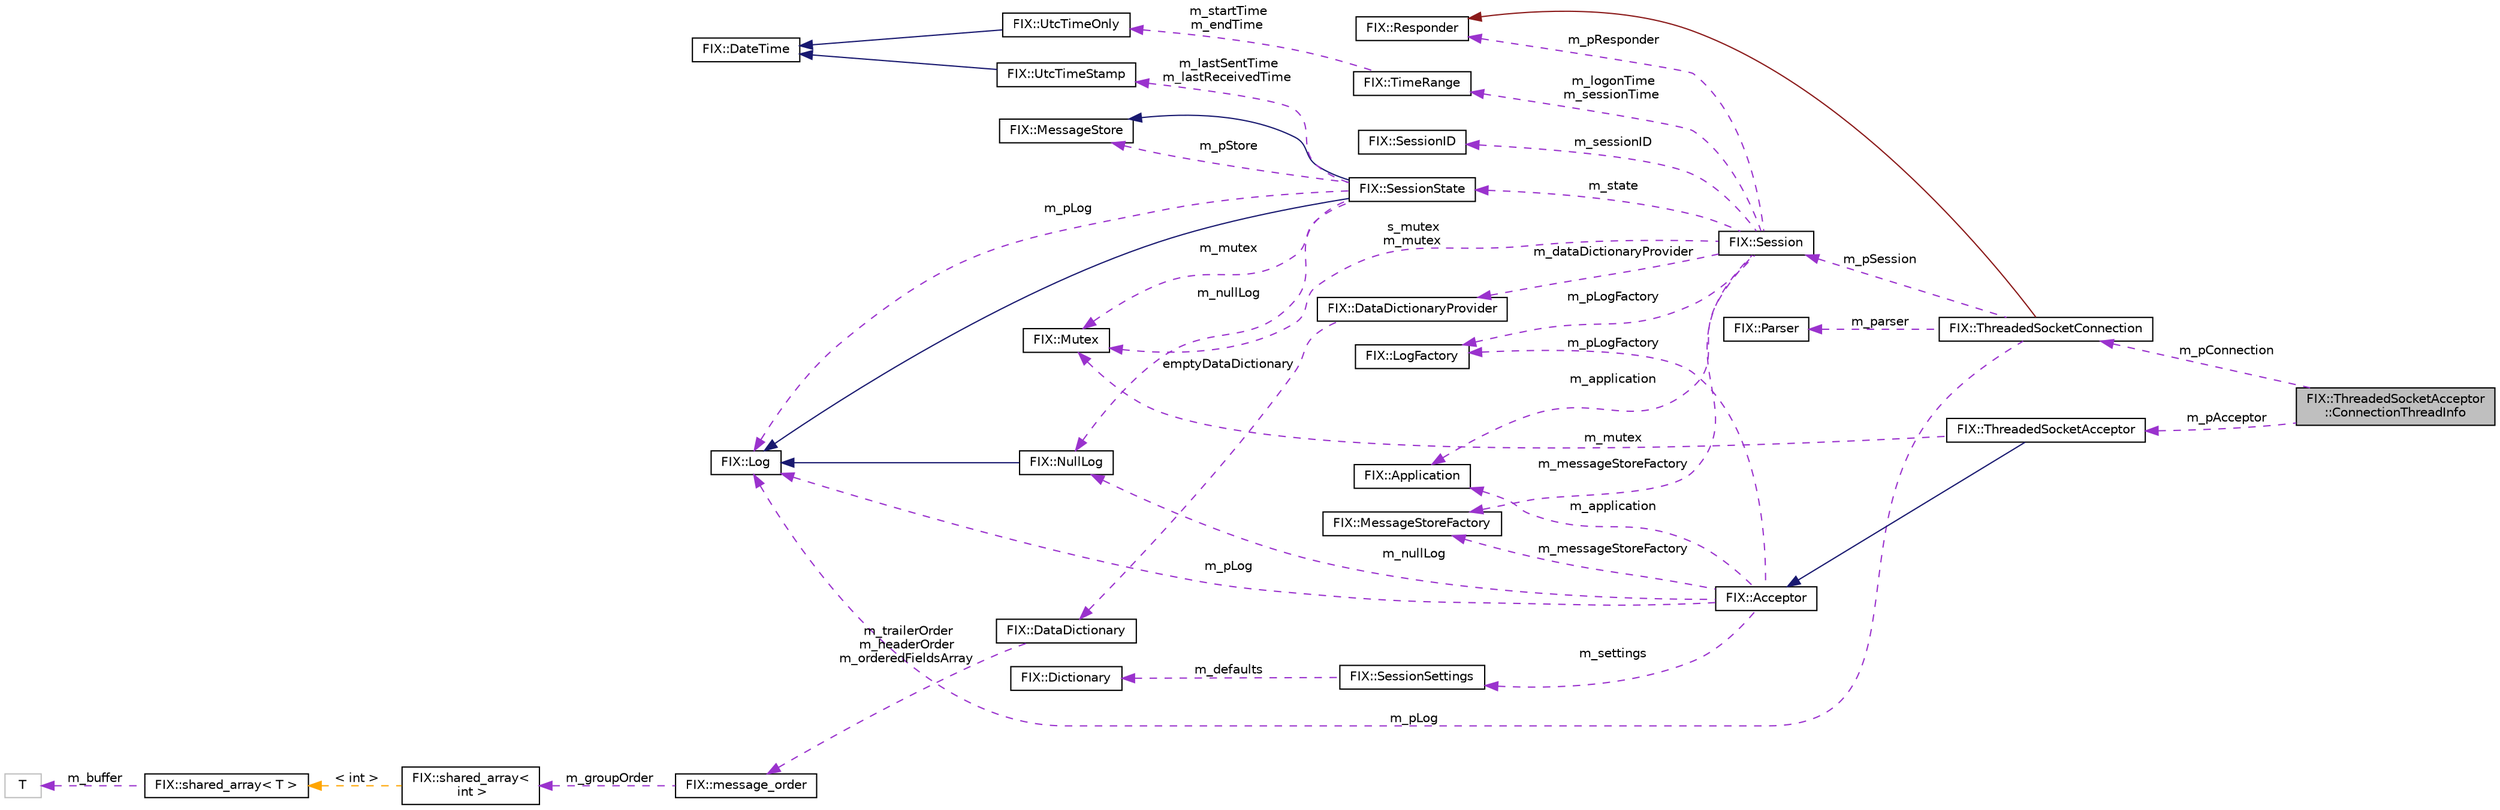 digraph "FIX::ThreadedSocketAcceptor::ConnectionThreadInfo"
{
  edge [fontname="Helvetica",fontsize="10",labelfontname="Helvetica",labelfontsize="10"];
  node [fontname="Helvetica",fontsize="10",shape=record];
  rankdir="LR";
  Node1 [label="FIX::ThreadedSocketAcceptor\l::ConnectionThreadInfo",height=0.2,width=0.4,color="black", fillcolor="grey75", style="filled", fontcolor="black"];
  Node2 -> Node1 [dir="back",color="darkorchid3",fontsize="10",style="dashed",label=" m_pConnection" ,fontname="Helvetica"];
  Node2 [label="FIX::ThreadedSocketConnection",height=0.2,width=0.4,color="black", fillcolor="white", style="filled",URL="$class_f_i_x_1_1_threaded_socket_connection.html",tooltip="Encapsulates a socket file descriptor (multi-threaded). "];
  Node3 -> Node2 [dir="back",color="firebrick4",fontsize="10",style="solid",fontname="Helvetica"];
  Node3 [label="FIX::Responder",height=0.2,width=0.4,color="black", fillcolor="white", style="filled",URL="$class_f_i_x_1_1_responder.html",tooltip="Interface implements sending on and disconnecting a transport. "];
  Node4 -> Node2 [dir="back",color="darkorchid3",fontsize="10",style="dashed",label=" m_pLog" ,fontname="Helvetica"];
  Node4 [label="FIX::Log",height=0.2,width=0.4,color="black", fillcolor="white", style="filled",URL="$class_f_i_x_1_1_log.html",tooltip="This interface must be implemented to log messages and events. "];
  Node5 -> Node2 [dir="back",color="darkorchid3",fontsize="10",style="dashed",label=" m_parser" ,fontname="Helvetica"];
  Node5 [label="FIX::Parser",height=0.2,width=0.4,color="black", fillcolor="white", style="filled",URL="$class_f_i_x_1_1_parser.html",tooltip="Parses FIX messages off an input stream. "];
  Node6 -> Node2 [dir="back",color="darkorchid3",fontsize="10",style="dashed",label=" m_pSession" ,fontname="Helvetica"];
  Node6 [label="FIX::Session",height=0.2,width=0.4,color="black", fillcolor="white", style="filled",URL="$class_f_i_x_1_1_session.html",tooltip="Maintains the state and implements the logic of a FIX session. "];
  Node7 -> Node6 [dir="back",color="darkorchid3",fontsize="10",style="dashed",label=" m_state" ,fontname="Helvetica"];
  Node7 [label="FIX::SessionState",height=0.2,width=0.4,color="black", fillcolor="white", style="filled",URL="$class_f_i_x_1_1_session_state.html",tooltip="Maintains all of state for the Session class. "];
  Node8 -> Node7 [dir="back",color="midnightblue",fontsize="10",style="solid",fontname="Helvetica"];
  Node8 [label="FIX::MessageStore",height=0.2,width=0.4,color="black", fillcolor="white", style="filled",URL="$class_f_i_x_1_1_message_store.html",tooltip="This interface must be implemented to store and retrieve messages and sequence numbers. "];
  Node4 -> Node7 [dir="back",color="midnightblue",fontsize="10",style="solid",fontname="Helvetica"];
  Node4 -> Node7 [dir="back",color="darkorchid3",fontsize="10",style="dashed",label=" m_pLog" ,fontname="Helvetica"];
  Node9 -> Node7 [dir="back",color="darkorchid3",fontsize="10",style="dashed",label=" m_lastSentTime\nm_lastReceivedTime" ,fontname="Helvetica"];
  Node9 [label="FIX::UtcTimeStamp",height=0.2,width=0.4,color="black", fillcolor="white", style="filled",URL="$class_f_i_x_1_1_utc_time_stamp.html",tooltip="Date and Time represented in UTC. "];
  Node10 -> Node9 [dir="back",color="midnightblue",fontsize="10",style="solid",fontname="Helvetica"];
  Node10 [label="FIX::DateTime",height=0.2,width=0.4,color="black", fillcolor="white", style="filled",URL="$struct_f_i_x_1_1_date_time.html"];
  Node8 -> Node7 [dir="back",color="darkorchid3",fontsize="10",style="dashed",label=" m_pStore" ,fontname="Helvetica"];
  Node11 -> Node7 [dir="back",color="darkorchid3",fontsize="10",style="dashed",label=" m_nullLog" ,fontname="Helvetica"];
  Node11 [label="FIX::NullLog",height=0.2,width=0.4,color="black", fillcolor="white", style="filled",URL="$class_f_i_x_1_1_null_log.html",tooltip="Null implementation of Log. "];
  Node4 -> Node11 [dir="back",color="midnightblue",fontsize="10",style="solid",fontname="Helvetica"];
  Node12 -> Node7 [dir="back",color="darkorchid3",fontsize="10",style="dashed",label=" m_mutex" ,fontname="Helvetica"];
  Node12 [label="FIX::Mutex",height=0.2,width=0.4,color="black", fillcolor="white", style="filled",URL="$class_f_i_x_1_1_mutex.html",tooltip="Portable implementation of a mutex. "];
  Node13 -> Node6 [dir="back",color="darkorchid3",fontsize="10",style="dashed",label=" m_application" ,fontname="Helvetica"];
  Node13 [label="FIX::Application",height=0.2,width=0.4,color="black", fillcolor="white", style="filled",URL="$class_f_i_x_1_1_application.html",tooltip="This interface must be implemented to define what your FIX application does. "];
  Node14 -> Node6 [dir="back",color="darkorchid3",fontsize="10",style="dashed",label=" m_sessionID" ,fontname="Helvetica"];
  Node14 [label="FIX::SessionID",height=0.2,width=0.4,color="black", fillcolor="white", style="filled",URL="$class_f_i_x_1_1_session_i_d.html",tooltip="Unique session id consists of BeginString, SenderCompID and TargetCompID. "];
  Node3 -> Node6 [dir="back",color="darkorchid3",fontsize="10",style="dashed",label=" m_pResponder" ,fontname="Helvetica"];
  Node15 -> Node6 [dir="back",color="darkorchid3",fontsize="10",style="dashed",label=" m_messageStoreFactory" ,fontname="Helvetica"];
  Node15 [label="FIX::MessageStoreFactory",height=0.2,width=0.4,color="black", fillcolor="white", style="filled",URL="$class_f_i_x_1_1_message_store_factory.html",tooltip="This interface must be implemented to create a MessageStore. "];
  Node16 -> Node6 [dir="back",color="darkorchid3",fontsize="10",style="dashed",label=" m_dataDictionaryProvider" ,fontname="Helvetica"];
  Node16 [label="FIX::DataDictionaryProvider",height=0.2,width=0.4,color="black", fillcolor="white", style="filled",URL="$class_f_i_x_1_1_data_dictionary_provider.html",tooltip="Queries for DataDictionary based on appropriate version of FIX. "];
  Node17 -> Node16 [dir="back",color="darkorchid3",fontsize="10",style="dashed",label=" emptyDataDictionary" ,fontname="Helvetica"];
  Node17 [label="FIX::DataDictionary",height=0.2,width=0.4,color="black", fillcolor="white", style="filled",URL="$class_f_i_x_1_1_data_dictionary.html",tooltip="Represents a data dictionary for a version of FIX. "];
  Node18 -> Node17 [dir="back",color="darkorchid3",fontsize="10",style="dashed",label=" m_trailerOrder\nm_headerOrder\nm_orderedFieldsArray" ,fontname="Helvetica"];
  Node18 [label="FIX::message_order",height=0.2,width=0.4,color="black", fillcolor="white", style="filled",URL="$struct_f_i_x_1_1message__order.html",tooltip="Sorts fields in header, normal, or trailer order. "];
  Node19 -> Node18 [dir="back",color="darkorchid3",fontsize="10",style="dashed",label=" m_groupOrder" ,fontname="Helvetica"];
  Node19 [label="FIX::shared_array\<\l int \>",height=0.2,width=0.4,color="black", fillcolor="white", style="filled",URL="$class_f_i_x_1_1shared__array.html"];
  Node20 -> Node19 [dir="back",color="orange",fontsize="10",style="dashed",label=" \< int \>" ,fontname="Helvetica"];
  Node20 [label="FIX::shared_array\< T \>",height=0.2,width=0.4,color="black", fillcolor="white", style="filled",URL="$class_f_i_x_1_1shared__array.html",tooltip="Shared array with atomic reference count. "];
  Node21 -> Node20 [dir="back",color="darkorchid3",fontsize="10",style="dashed",label=" m_buffer" ,fontname="Helvetica"];
  Node21 [label="T",height=0.2,width=0.4,color="grey75", fillcolor="white", style="filled"];
  Node22 -> Node6 [dir="back",color="darkorchid3",fontsize="10",style="dashed",label=" m_pLogFactory" ,fontname="Helvetica"];
  Node22 [label="FIX::LogFactory",height=0.2,width=0.4,color="black", fillcolor="white", style="filled",URL="$class_f_i_x_1_1_log_factory.html",tooltip="This interface must be implemented to create a Log. "];
  Node23 -> Node6 [dir="back",color="darkorchid3",fontsize="10",style="dashed",label=" m_logonTime\nm_sessionTime" ,fontname="Helvetica"];
  Node23 [label="FIX::TimeRange",height=0.2,width=0.4,color="black", fillcolor="white", style="filled",URL="$class_f_i_x_1_1_time_range.html",tooltip="Keeps track of when session is active. "];
  Node24 -> Node23 [dir="back",color="darkorchid3",fontsize="10",style="dashed",label=" m_startTime\nm_endTime" ,fontname="Helvetica"];
  Node24 [label="FIX::UtcTimeOnly",height=0.2,width=0.4,color="black", fillcolor="white", style="filled",URL="$class_f_i_x_1_1_utc_time_only.html",tooltip="Time only represented in UTC. "];
  Node10 -> Node24 [dir="back",color="midnightblue",fontsize="10",style="solid",fontname="Helvetica"];
  Node12 -> Node6 [dir="back",color="darkorchid3",fontsize="10",style="dashed",label=" s_mutex\nm_mutex" ,fontname="Helvetica"];
  Node25 -> Node1 [dir="back",color="darkorchid3",fontsize="10",style="dashed",label=" m_pAcceptor" ,fontname="Helvetica"];
  Node25 [label="FIX::ThreadedSocketAcceptor",height=0.2,width=0.4,color="black", fillcolor="white", style="filled",URL="$class_f_i_x_1_1_threaded_socket_acceptor.html",tooltip="Threaded Socket implementation of Acceptor. "];
  Node26 -> Node25 [dir="back",color="midnightblue",fontsize="10",style="solid",fontname="Helvetica"];
  Node26 [label="FIX::Acceptor",height=0.2,width=0.4,color="black", fillcolor="white", style="filled",URL="$class_f_i_x_1_1_acceptor.html",tooltip="Base for classes which act as an acceptor for incoming connections. "];
  Node4 -> Node26 [dir="back",color="darkorchid3",fontsize="10",style="dashed",label=" m_pLog" ,fontname="Helvetica"];
  Node13 -> Node26 [dir="back",color="darkorchid3",fontsize="10",style="dashed",label=" m_application" ,fontname="Helvetica"];
  Node15 -> Node26 [dir="back",color="darkorchid3",fontsize="10",style="dashed",label=" m_messageStoreFactory" ,fontname="Helvetica"];
  Node22 -> Node26 [dir="back",color="darkorchid3",fontsize="10",style="dashed",label=" m_pLogFactory" ,fontname="Helvetica"];
  Node11 -> Node26 [dir="back",color="darkorchid3",fontsize="10",style="dashed",label=" m_nullLog" ,fontname="Helvetica"];
  Node27 -> Node26 [dir="back",color="darkorchid3",fontsize="10",style="dashed",label=" m_settings" ,fontname="Helvetica"];
  Node27 [label="FIX::SessionSettings",height=0.2,width=0.4,color="black", fillcolor="white", style="filled",URL="$class_f_i_x_1_1_session_settings.html",tooltip="Container for setting dictionaries mapped to sessions. "];
  Node28 -> Node27 [dir="back",color="darkorchid3",fontsize="10",style="dashed",label=" m_defaults" ,fontname="Helvetica"];
  Node28 [label="FIX::Dictionary",height=0.2,width=0.4,color="black", fillcolor="white", style="filled",URL="$class_f_i_x_1_1_dictionary.html",tooltip="For storage and retrieval of key/value pairs. "];
  Node12 -> Node25 [dir="back",color="darkorchid3",fontsize="10",style="dashed",label=" m_mutex" ,fontname="Helvetica"];
}
